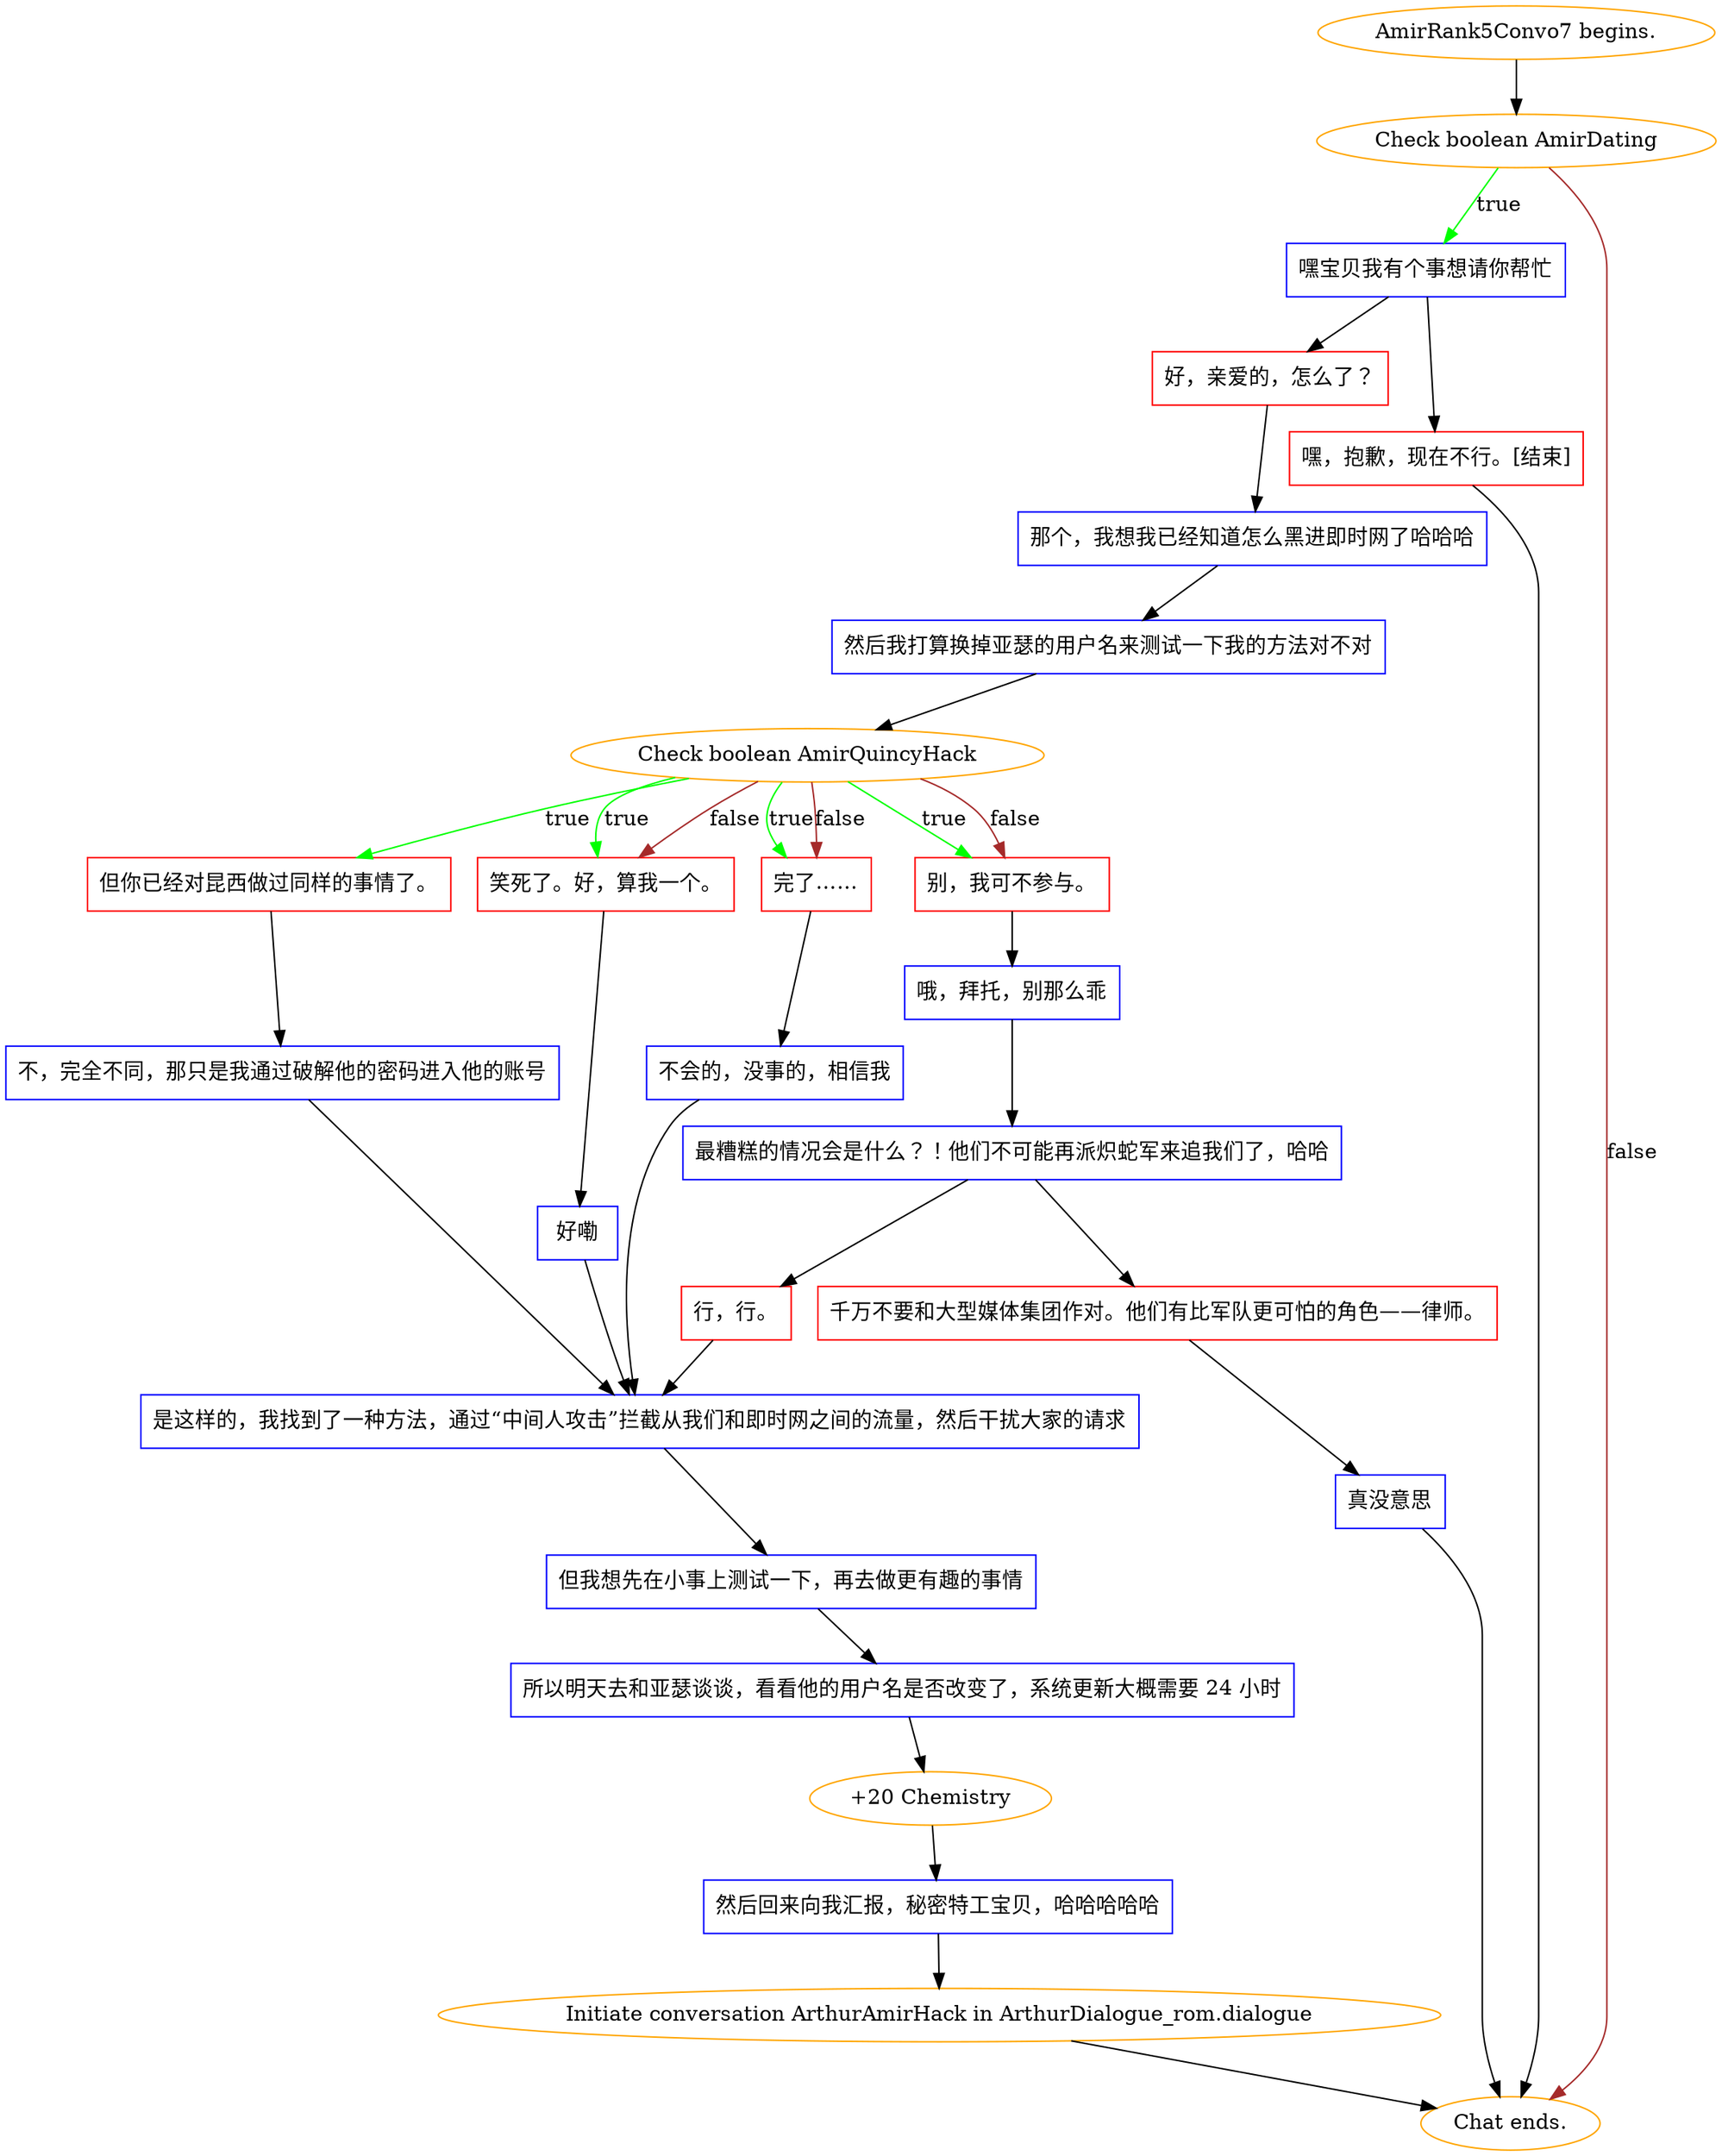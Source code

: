 digraph {
	"AmirRank5Convo7 begins." [color=orange];
		"AmirRank5Convo7 begins." -> j3511724134;
	j3511724134 [label="Check boolean AmirDating",color=orange];
		j3511724134 -> j816047350 [label=true,color=green];
		j3511724134 -> "Chat ends." [label=false,color=brown];
	j816047350 [label="嘿宝贝我有个事想请你帮忙",shape=box,color=blue];
		j816047350 -> j1080110716;
		j816047350 -> j92019122;
	"Chat ends." [color=orange];
	j1080110716 [label="好，亲爱的，怎么了？",shape=box,color=red];
		j1080110716 -> j169844243;
	j92019122 [label="嘿，抱歉，现在不行。[结束]",shape=box,color=red];
		j92019122 -> "Chat ends.";
	j169844243 [label="那个，我想我已经知道怎么黑进即时网了哈哈哈",shape=box,color=blue];
		j169844243 -> j4189667796;
	j4189667796 [label="然后我打算换掉亚瑟的用户名来测试一下我的方法对不对",shape=box,color=blue];
		j4189667796 -> j415471592;
	j415471592 [label="Check boolean AmirQuincyHack",color=orange];
		j415471592 -> j507232050 [label=true,color=green];
		j415471592 -> j4293058146 [label=true,color=green];
		j415471592 -> j227766997 [label=true,color=green];
		j415471592 -> j75928254 [label=true,color=green];
		j415471592 -> j4293058146 [label=false,color=brown];
		j415471592 -> j227766997 [label=false,color=brown];
		j415471592 -> j75928254 [label=false,color=brown];
	j507232050 [label="但你已经对昆西做过同样的事情了。",shape=box,color=red];
		j507232050 -> j3872351270;
	j4293058146 [label="笑死了。好，算我一个。",shape=box,color=red];
		j4293058146 -> j2524069352;
	j227766997 [label="完了……",shape=box,color=red];
		j227766997 -> j2803001286;
	j75928254 [label="别，我可不参与。",shape=box,color=red];
		j75928254 -> j2204666807;
	j3872351270 [label="不，完全不同，那只是我通过破解他的密码进入他的账号",shape=box,color=blue];
		j3872351270 -> j3432741670;
	j2524069352 [label="好嘞",shape=box,color=blue];
		j2524069352 -> j3432741670;
	j2803001286 [label="不会的，没事的，相信我",shape=box,color=blue];
		j2803001286 -> j3432741670;
	j2204666807 [label="哦，拜托，别那么乖",shape=box,color=blue];
		j2204666807 -> j474849805;
	j3432741670 [label="是这样的，我找到了一种方法，通过“中间人攻击”拦截从我们和即时网之间的流量，然后干扰大家的请求",shape=box,color=blue];
		j3432741670 -> j1003777532;
	j474849805 [label="最糟糕的情况会是什么？！他们不可能再派炽蛇军来追我们了，哈哈",shape=box,color=blue];
		j474849805 -> j4171561493;
		j474849805 -> j1450616955;
	j1003777532 [label="但我想先在小事上测试一下，再去做更有趣的事情",shape=box,color=blue];
		j1003777532 -> j3447275790;
	j4171561493 [label="行，行。",shape=box,color=red];
		j4171561493 -> j3432741670;
	j1450616955 [label="千万不要和大型媒体集团作对。他们有比军队更可怕的角色——律师。",shape=box,color=red];
		j1450616955 -> j2331270919;
	j3447275790 [label="所以明天去和亚瑟谈谈，看看他的用户名是否改变了，系统更新大概需要 24 小时",shape=box,color=blue];
		j3447275790 -> j3953174084;
	j2331270919 [label="真没意思",shape=box,color=blue];
		j2331270919 -> "Chat ends.";
	j3953174084 [label="+20 Chemistry",color=orange];
		j3953174084 -> j620248304;
	j620248304 [label="然后回来向我汇报，秘密特工宝贝，哈哈哈哈哈",shape=box,color=blue];
		j620248304 -> "Initiate conversation ArthurAmirHack in ArthurDialogue_rom.dialogue";
	"Initiate conversation ArthurAmirHack in ArthurDialogue_rom.dialogue" [label="Initiate conversation ArthurAmirHack in ArthurDialogue_rom.dialogue",color=orange];
		"Initiate conversation ArthurAmirHack in ArthurDialogue_rom.dialogue" -> "Chat ends.";
}
